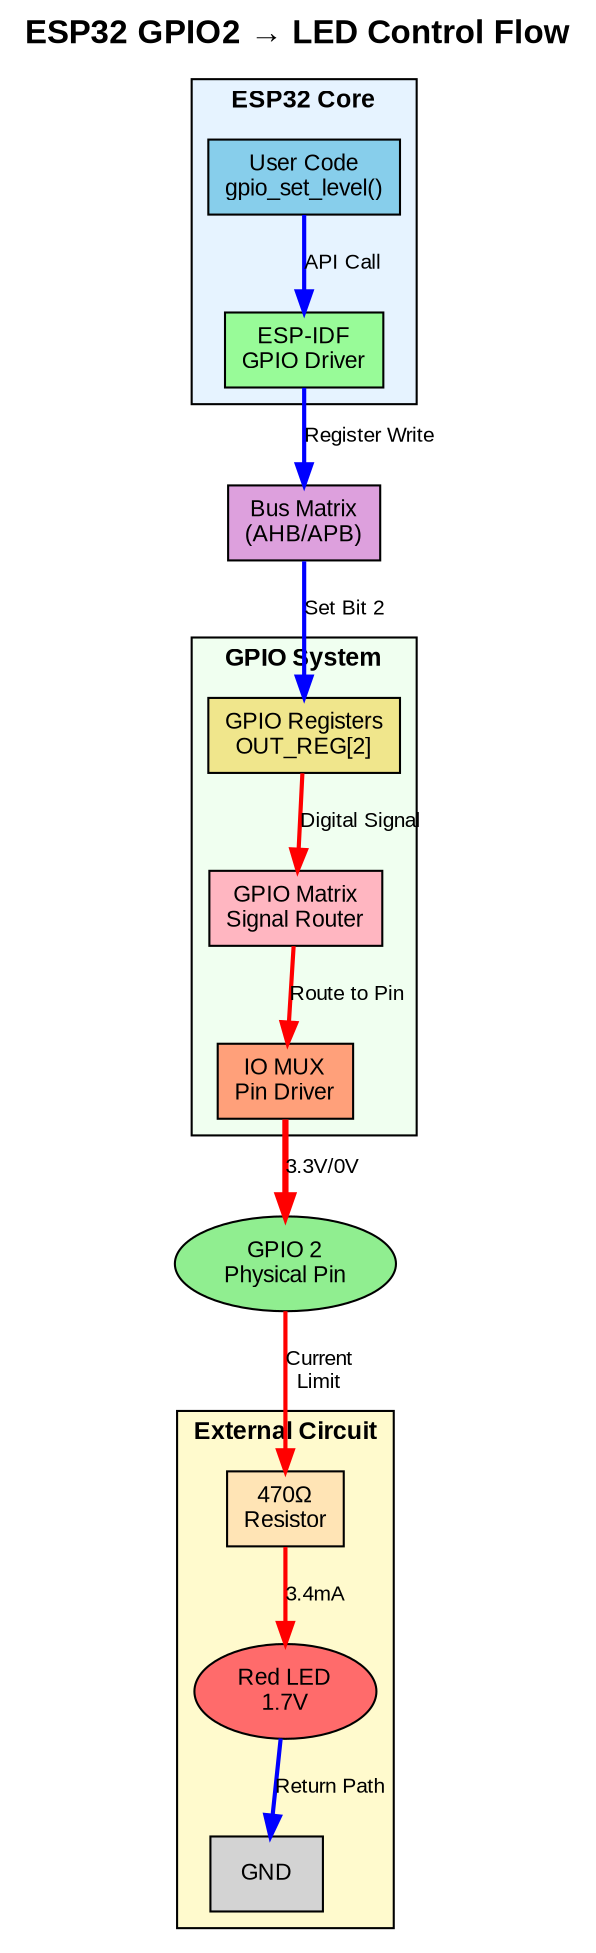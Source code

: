 digraph ESP32_GPIO2_LED_System {
    // Graph settings
    rankdir=TB;  // Top to Bottom (vertical flow)
    bgcolor="white";
    node [fontname="Arial", fontsize=11];
    edge [fontname="Arial", fontsize=10];
    
    // CPU Layer
    subgraph cluster_cpu {
        label="ESP32 Core";
        style=filled;
        fillcolor="#E6F3FF";
        fontsize=12;
        fontname="Arial Bold";
        
        app [label="User Code\ngpio_set_level()", shape=box, style=filled, fillcolor="#87CEEB"];
        esp_idf [label="ESP-IDF\nGPIO Driver", shape=box, style=filled, fillcolor="#98FB98"];
    }
    
    // System Bus
    bus_matrix [label="Bus Matrix\n(AHB/APB)", shape=box, style=filled, fillcolor="#DDA0DD"];
    
    // GPIO System
    subgraph cluster_gpio {
        label="GPIO System";
        style=filled;
        fillcolor="#F0FFF0";
        fontsize=12;
        fontname="Arial Bold";
        
        gpio_reg [label="GPIO Registers\nOUT_REG[2]", shape=box, style=filled, fillcolor="#F0E68C"];
        gpio_matrix [label="GPIO Matrix\nSignal Router", shape=box, style=filled, fillcolor="#FFB6C1"];
        io_mux [label="IO MUX\nPin Driver", shape=box, style=filled, fillcolor="#FFA07A"];
    }
    
    // Physical Pin
    gpio2_pin [label="GPIO 2\nPhysical Pin", shape=ellipse, style=filled, fillcolor="#90EE90"];
    
    // External Circuit
    subgraph cluster_external {
        label="External Circuit";
        style=filled;
        fillcolor="#FFFACD";
        fontsize=12;
        fontname="Arial Bold";
        
        resistor [label="470Ω\nResistor", shape=box, style=filled, fillcolor="#FFE4B5"];
        led [label="Red LED\n1.7V", shape=ellipse, style=filled, fillcolor="#FF6B6B"];
        gnd [label="GND", shape=box, style=filled, fillcolor="#D3D3D3"];
    }
    
    // Vertical Data Flow (Top to Bottom)
    app -> esp_idf [label="API Call", color="blue", penwidth=2];
    esp_idf -> bus_matrix [label="Register Write", color="blue", penwidth=2];
    bus_matrix -> gpio_reg [label="Set Bit 2", color="blue", penwidth=2];
    gpio_reg -> gpio_matrix [label="Digital Signal", color="red", penwidth=2];
    gpio_matrix -> io_mux [label="Route to Pin", color="red", penwidth=2];
    io_mux -> gpio2_pin [label="3.3V/0V", color="red", penwidth=3];
    
    // External Circuit Flow (continues downward)
    gpio2_pin -> resistor [label="Current\nLimit", color="red", penwidth=2];
    resistor -> led [label="3.4mA", color="red", penwidth=2];
    led -> gnd [label="Return Path", color="blue", penwidth=2];
    
    // Title
    label="ESP32 GPIO2 → LED Control Flow";
    labelloc="t";
    fontsize=16;
    fontname="Arial Bold";
}
